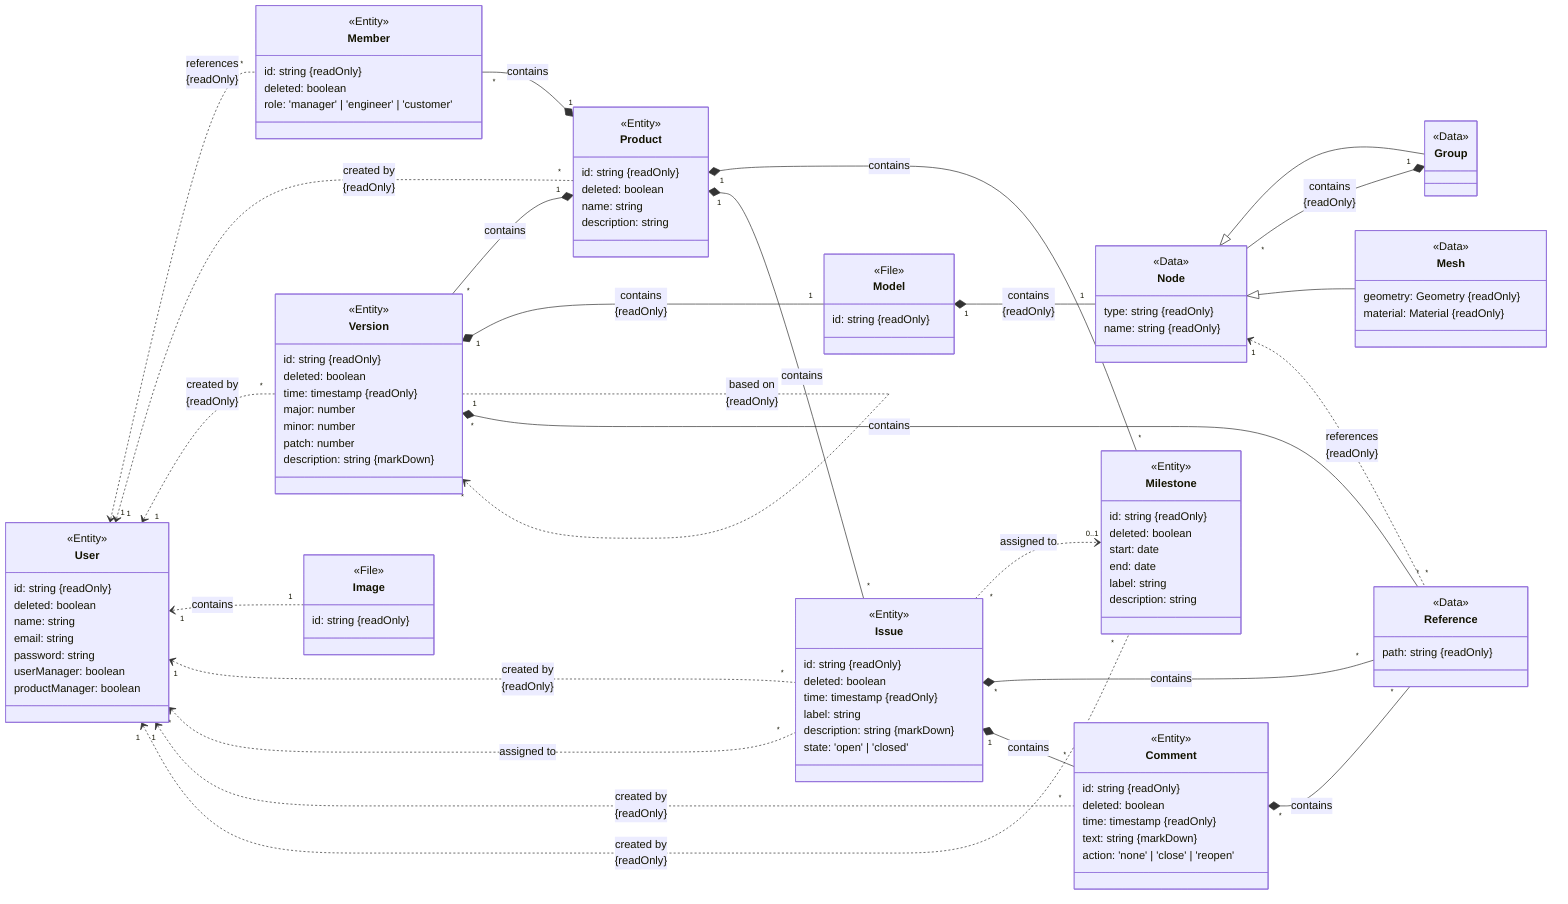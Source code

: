 classDiagram
    direction LR

    class User {
        id: string &lcub;readOnly&rcub;
        deleted: boolean
        name: string 
        email: string
        password: string
        userManager: boolean
        productManager: boolean
    }
    class Image {
        id: string &lcub;readOnly&rcub;
    }
    class Product {
        id: string &lcub;readOnly&rcub;
        deleted: boolean
        name: string
        description: string
    }
    class Member {
        id: string &lcub;readOnly&rcub;
        deleted: boolean
        role: 'manager' | 'engineer' | 'customer'
    }
    class Version {
        id: string &lcub;readOnly&rcub;
        deleted: boolean
        time: timestamp &lcub;readOnly&rcub;
        major: number
        minor: number
        patch: number
        description: string &lcub;markDown&rcub;
    }
    class Model {
        id: string &lcub;readOnly&rcub;
    }
    class Node {
        type: string &lcub;readOnly&rcub;
        name: string &lcub;readOnly&rcub;
    }
    class Group {
    
    }
    class Mesh {
        geometry: Geometry &lcub;readOnly&rcub;
        material: Material &lcub;readOnly&rcub;
    }
    class Reference {
        path: string &lcub;readOnly&rcub;
    }
    class Issue {
        id: string &lcub;readOnly&rcub;
        deleted: boolean
        time: timestamp &lcub;readOnly&rcub;
        label: string
        description: string &lcub;markDown&rcub;
        state: 'open' | 'closed'
    }
    class Comment {
        id: string &lcub;readOnly&rcub;
        deleted: boolean
        time: timestamp &lcub;readOnly&rcub;
        text: string &lcub;markDown&rcub;
        action: 'none' | 'close' | 'reopen'
    }
    class Milestone {
        id: string &lcub;readOnly&rcub;
        deleted: boolean
        start: date
        end: date
        label: string
        description: string
    }

    <<Entity>> User
    <<Entity>> Product
    <<Entity>> Member
    <<Entity>> Version
    <<Entity>> Issue
    <<Entity>> Comment
    <<Entity>> Milestone

    <<File>> Image
    <<File>> Model
    <<Data>> Node
    <<Data>> Group
    <<Data>> Mesh

    <<Data>> Reference

    User "1" <.. "*" Member : references <br> {readOnly}

    Member "*" --* "1" Product : contains


    User "1" <.. "*" Product : created by <br> {readOnly}
    User "1" <.. "*" Version : created by <br> {readOnly}
    User "1" <.. "1" Image : contains
    User "1" <.. "*" Issue : created by <br> {readOnly}
    User "*" <.. "*" Issue : assigned to
    User "1" <.. "*" Comment : created by <br> {readOnly}
    User "1" <.. "*" Milestone : created by <br> {readOnly}
    
    Product "1" *-- "*" Milestone : contains
    Product "1" *-- "*" Issue : contains

    Node <|-- Group
    Node "*" --* "1" Group : contains <br> {readOnly}
    Node <|-- Mesh
    Model "1" *-- "1" Node : contains <br> {readOnly}
    Node "1" <.. "*" Reference : references <br> {readOnly}

    Version "*" --* "1" Product : contains
    Version "1" *-- "1" Model : contains <br> {readOnly}
    Version "1" ..> "*" Version : based on <br> {readOnly}
    Version "*" *-- "*" Reference : contains

    Issue "*" ..> "0..1" Milestone : assigned to
    Issue "*" *-- "*" Reference : contains
    Issue "1" *-- "*" Comment : contains
    Comment "*" *-- "*" Reference : contains